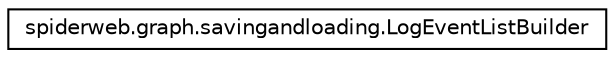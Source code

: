 digraph G
{
  edge [fontname="Helvetica",fontsize="10",labelfontname="Helvetica",labelfontsize="10"];
  node [fontname="Helvetica",fontsize="10",shape=record];
  rankdir=LR;
  Node1 [label="spiderweb.graph.savingandloading.LogEventListBuilder",height=0.2,width=0.4,color="black", fillcolor="white", style="filled",URL="$classspiderweb_1_1graph_1_1savingandloading_1_1_log_event_list_builder.html"];
}
